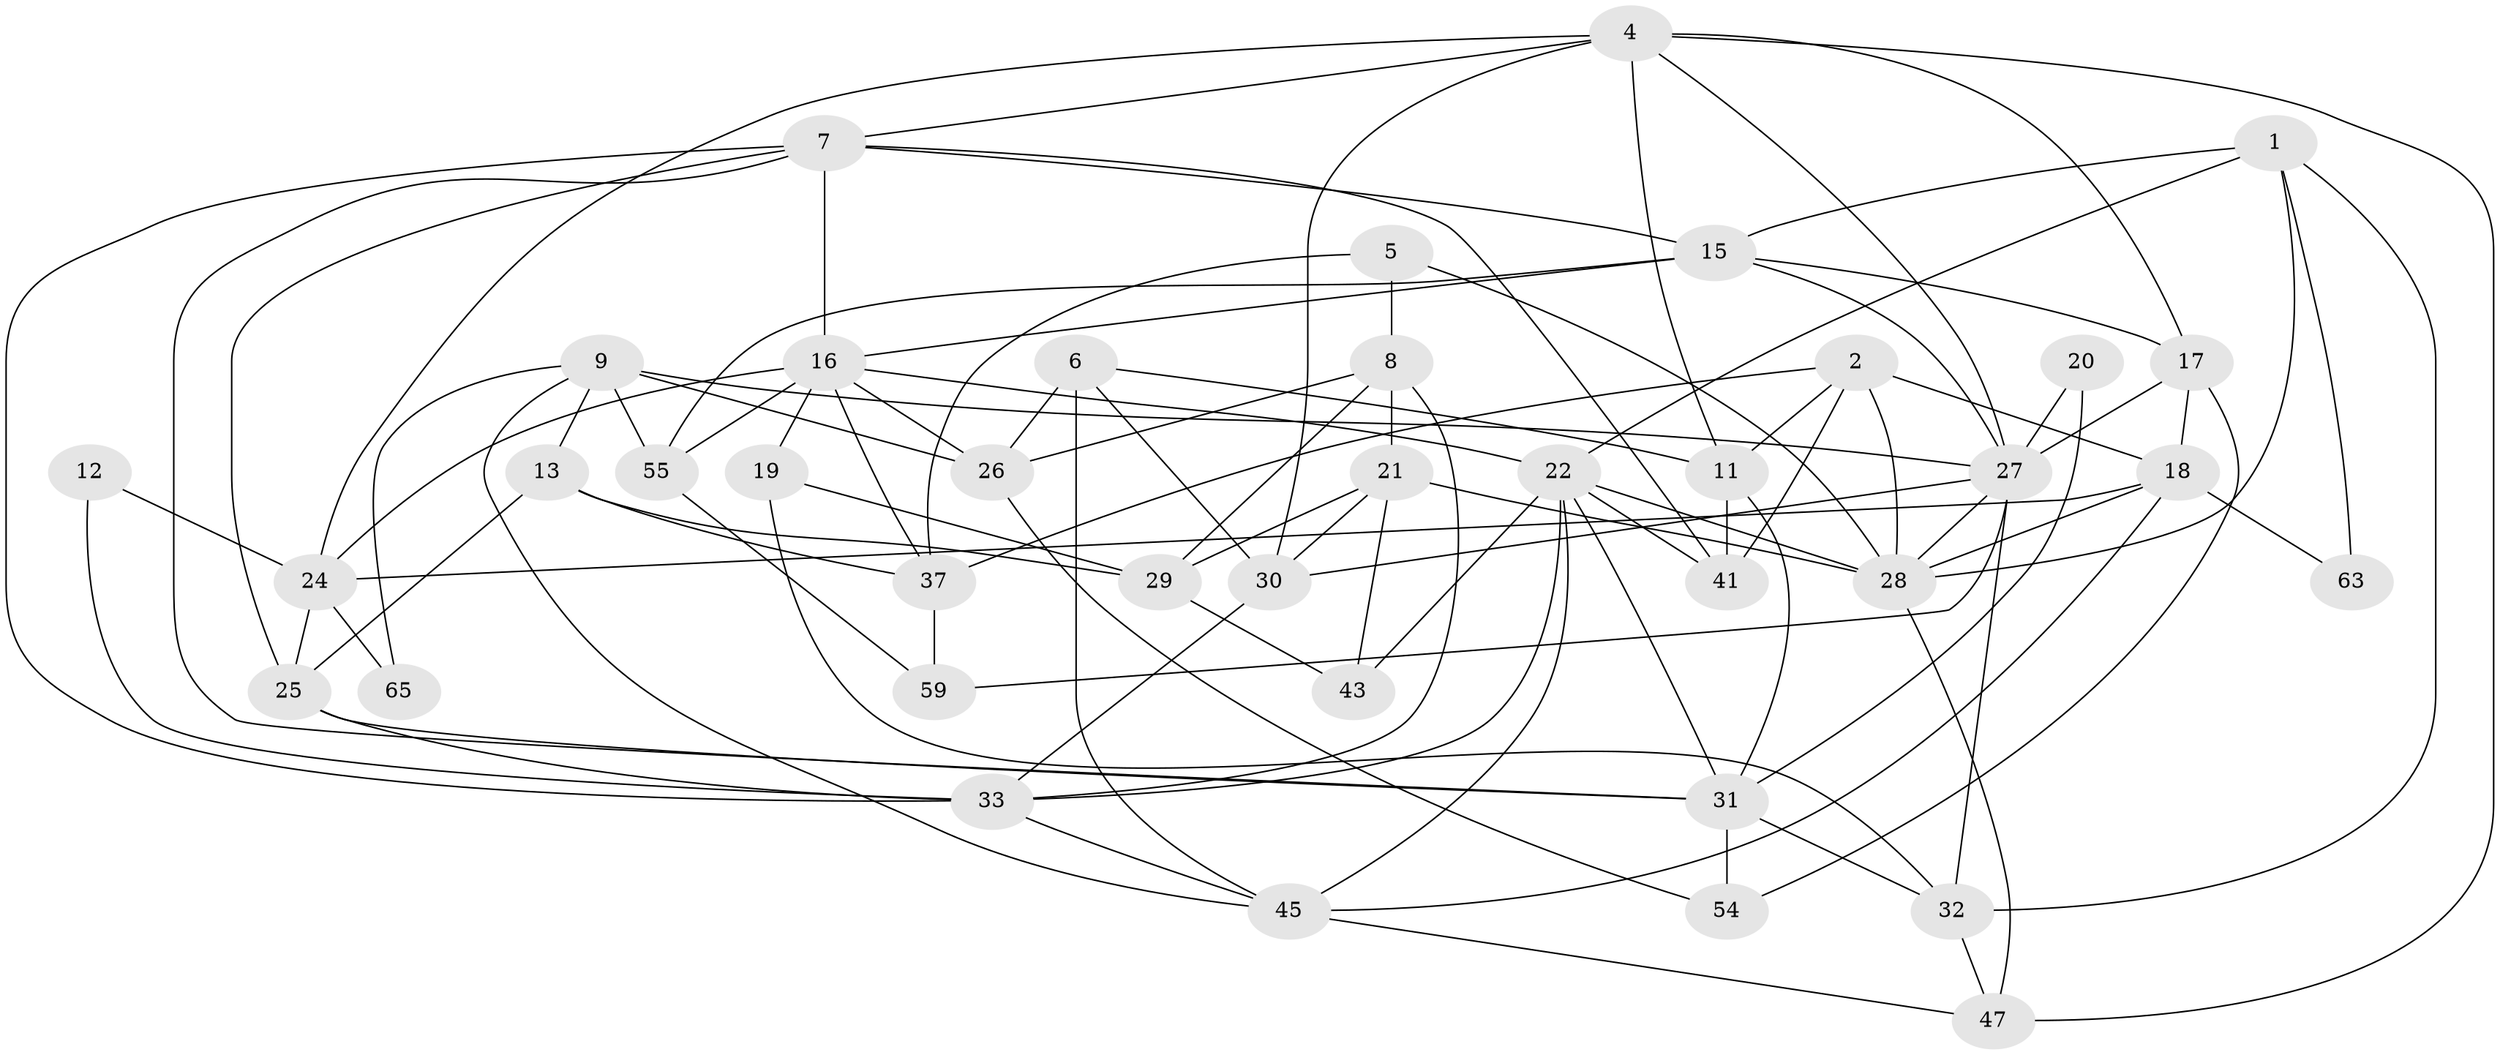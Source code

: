 // original degree distribution, {2: 0.15384615384615385, 3: 0.2153846153846154, 4: 0.27692307692307694, 7: 0.03076923076923077, 5: 0.24615384615384617, 6: 0.06153846153846154, 8: 0.015384615384615385}
// Generated by graph-tools (version 1.1) at 2025/41/03/06/25 10:41:56]
// undirected, 39 vertices, 97 edges
graph export_dot {
graph [start="1"]
  node [color=gray90,style=filled];
  1 [super="+36"];
  2 [super="+3"];
  4 [super="+62"];
  5;
  6 [super="+10"];
  7;
  8 [super="+14"];
  9 [super="+40"];
  11 [super="+50"];
  12;
  13;
  15 [super="+57"];
  16 [super="+35"];
  17 [super="+61"];
  18 [super="+23"];
  19;
  20;
  21 [super="+34"];
  22 [super="+38"];
  24 [super="+44"];
  25 [super="+49"];
  26 [super="+56"];
  27 [super="+39"];
  28 [super="+60"];
  29 [super="+51"];
  30 [super="+48"];
  31 [super="+58"];
  32;
  33 [super="+42"];
  37 [super="+53"];
  41 [super="+52"];
  43 [super="+46"];
  45 [super="+64"];
  47;
  54;
  55;
  59;
  63;
  65;
  1 -- 32;
  1 -- 22;
  1 -- 28;
  1 -- 63;
  1 -- 15;
  2 -- 41;
  2 -- 28;
  2 -- 11;
  2 -- 18;
  2 -- 37;
  4 -- 7;
  4 -- 30;
  4 -- 47;
  4 -- 27;
  4 -- 17;
  4 -- 24;
  4 -- 11;
  5 -- 8;
  5 -- 28;
  5 -- 37;
  6 -- 26 [weight=2];
  6 -- 11;
  6 -- 45;
  6 -- 30;
  7 -- 16;
  7 -- 15;
  7 -- 31;
  7 -- 41;
  7 -- 33;
  7 -- 25;
  8 -- 33;
  8 -- 29;
  8 -- 26;
  8 -- 21;
  9 -- 13;
  9 -- 26;
  9 -- 65;
  9 -- 55;
  9 -- 27;
  9 -- 45;
  11 -- 41;
  11 -- 31;
  12 -- 24;
  12 -- 33;
  13 -- 25;
  13 -- 29;
  13 -- 37;
  15 -- 27;
  15 -- 16 [weight=2];
  15 -- 17;
  15 -- 55;
  16 -- 22;
  16 -- 37;
  16 -- 19;
  16 -- 55;
  16 -- 26;
  16 -- 24;
  17 -- 54;
  17 -- 18;
  17 -- 27;
  18 -- 24;
  18 -- 63;
  18 -- 28;
  18 -- 45;
  19 -- 29;
  19 -- 32;
  20 -- 27;
  20 -- 31;
  21 -- 29;
  21 -- 28;
  21 -- 43 [weight=2];
  21 -- 30;
  22 -- 41 [weight=2];
  22 -- 45;
  22 -- 31;
  22 -- 28;
  22 -- 33;
  22 -- 43;
  24 -- 25 [weight=2];
  24 -- 65;
  25 -- 33;
  25 -- 31;
  26 -- 54;
  27 -- 30;
  27 -- 32;
  27 -- 59;
  27 -- 28;
  28 -- 47;
  29 -- 43;
  30 -- 33;
  31 -- 54;
  31 -- 32;
  32 -- 47;
  33 -- 45;
  37 -- 59;
  45 -- 47;
  55 -- 59;
}
